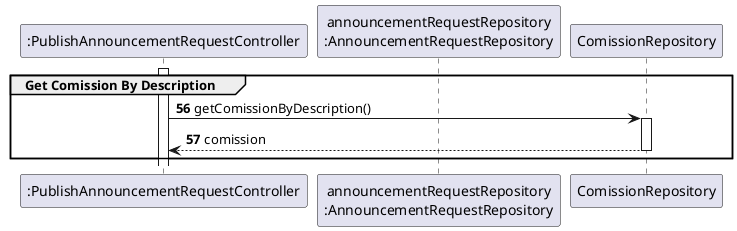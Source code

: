 @startuml
'https://plantuml.com/sequence-diagram

participant ":PublishAnnouncementRequestController" as PublishAnnouncementRequestController
participant "announcementRequestRepository\n:AnnouncementRequestRepository" as AnnouncementRequestRepository

autonumber 56

Group Get Comission By Description

activate PublishAnnouncementRequestController

PublishAnnouncementRequestController -> ComissionRepository:getComissionByDescription()
activate ComissionRepository

PublishAnnouncementRequestController <-- ComissionRepository:comission
deactivate ComissionRepository
end
@enduml